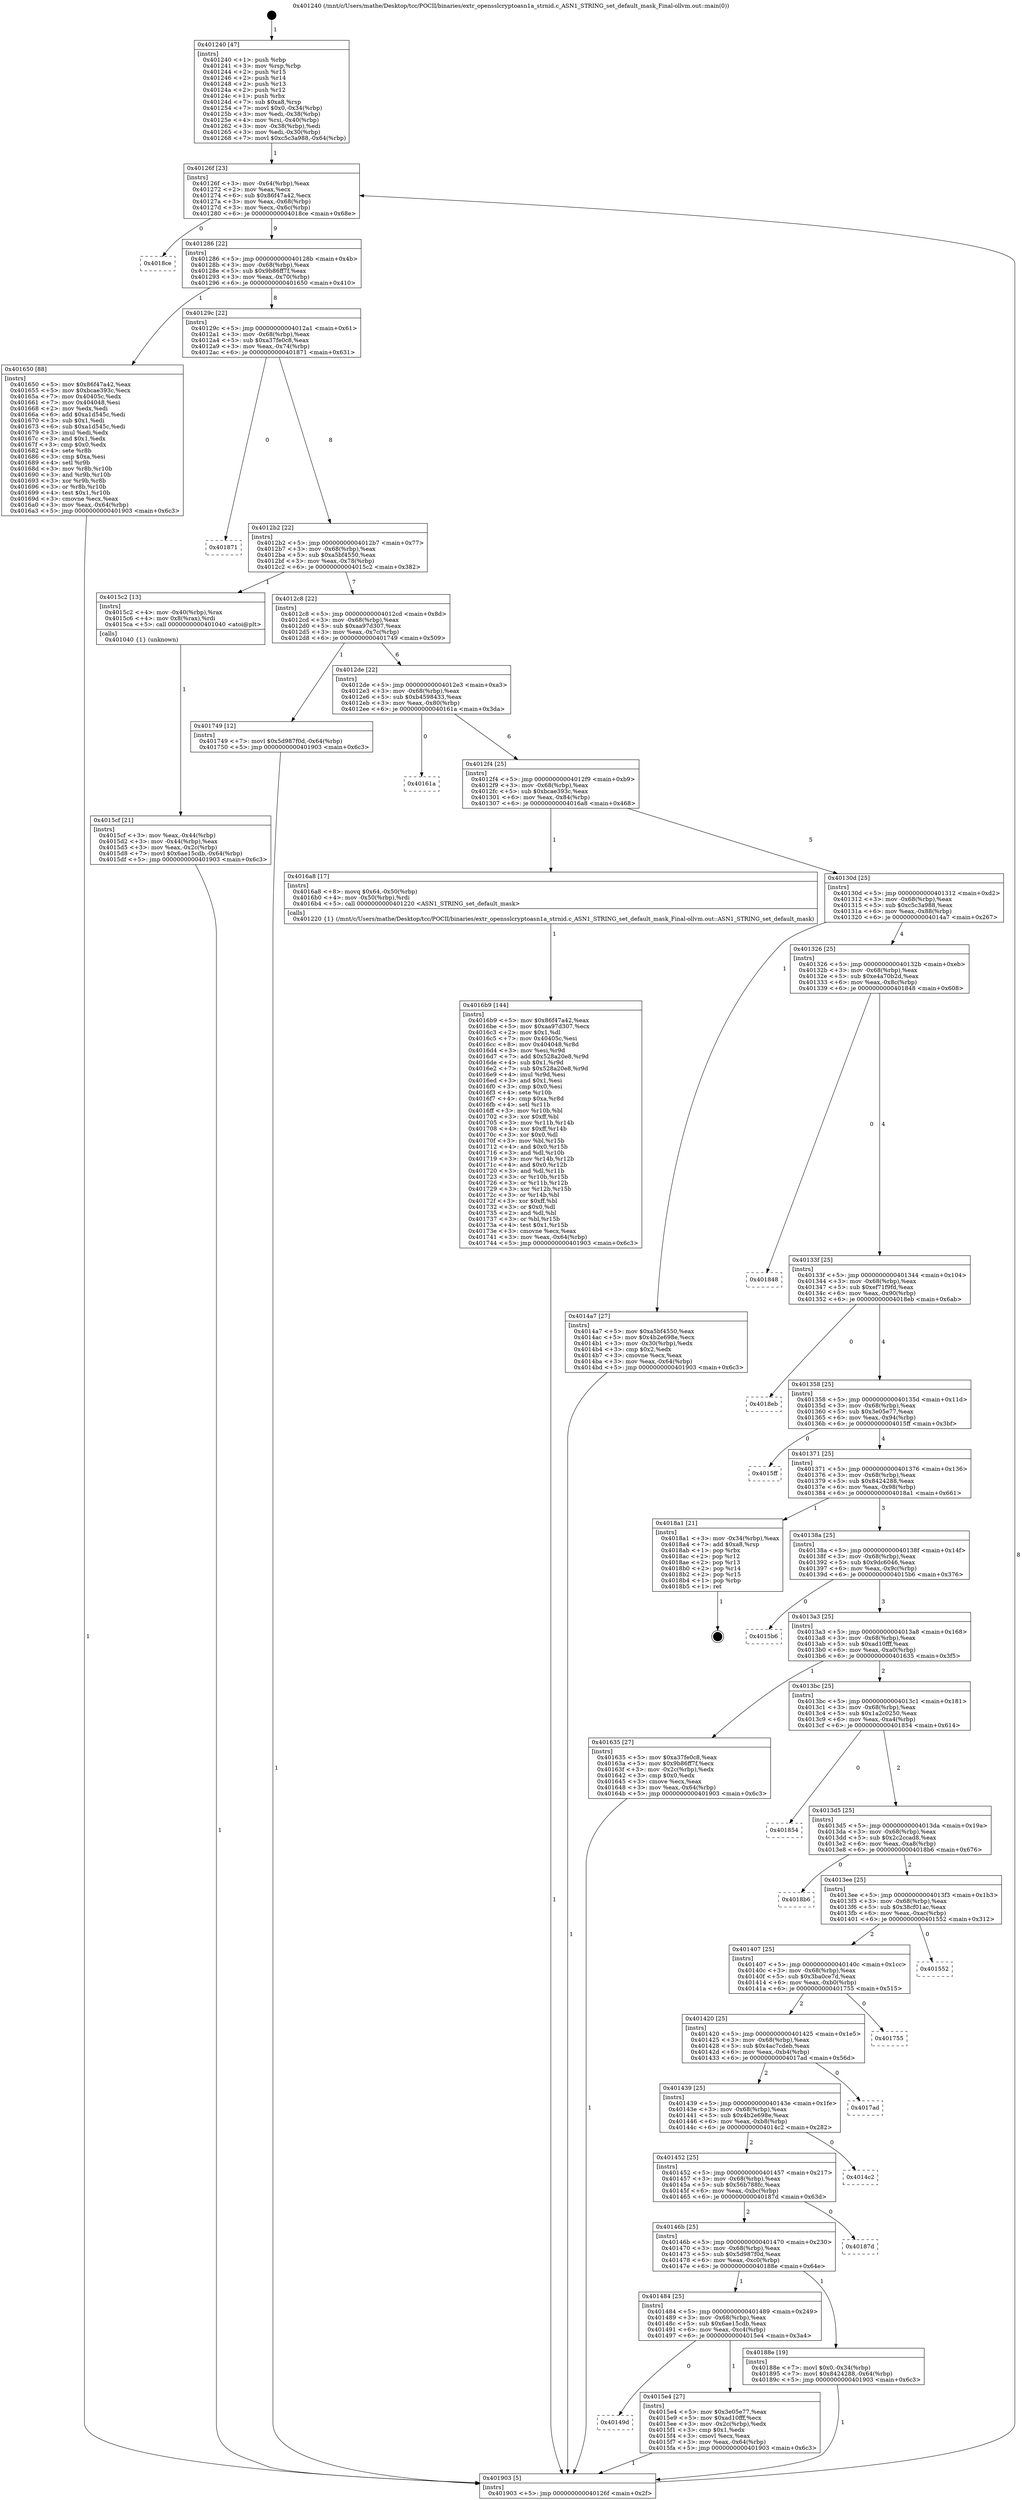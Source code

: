 digraph "0x401240" {
  label = "0x401240 (/mnt/c/Users/mathe/Desktop/tcc/POCII/binaries/extr_opensslcryptoasn1a_strnid.c_ASN1_STRING_set_default_mask_Final-ollvm.out::main(0))"
  labelloc = "t"
  node[shape=record]

  Entry [label="",width=0.3,height=0.3,shape=circle,fillcolor=black,style=filled]
  "0x40126f" [label="{
     0x40126f [23]\l
     | [instrs]\l
     &nbsp;&nbsp;0x40126f \<+3\>: mov -0x64(%rbp),%eax\l
     &nbsp;&nbsp;0x401272 \<+2\>: mov %eax,%ecx\l
     &nbsp;&nbsp;0x401274 \<+6\>: sub $0x86f47a42,%ecx\l
     &nbsp;&nbsp;0x40127a \<+3\>: mov %eax,-0x68(%rbp)\l
     &nbsp;&nbsp;0x40127d \<+3\>: mov %ecx,-0x6c(%rbp)\l
     &nbsp;&nbsp;0x401280 \<+6\>: je 00000000004018ce \<main+0x68e\>\l
  }"]
  "0x4018ce" [label="{
     0x4018ce\l
  }", style=dashed]
  "0x401286" [label="{
     0x401286 [22]\l
     | [instrs]\l
     &nbsp;&nbsp;0x401286 \<+5\>: jmp 000000000040128b \<main+0x4b\>\l
     &nbsp;&nbsp;0x40128b \<+3\>: mov -0x68(%rbp),%eax\l
     &nbsp;&nbsp;0x40128e \<+5\>: sub $0x9b86ff7f,%eax\l
     &nbsp;&nbsp;0x401293 \<+3\>: mov %eax,-0x70(%rbp)\l
     &nbsp;&nbsp;0x401296 \<+6\>: je 0000000000401650 \<main+0x410\>\l
  }"]
  Exit [label="",width=0.3,height=0.3,shape=circle,fillcolor=black,style=filled,peripheries=2]
  "0x401650" [label="{
     0x401650 [88]\l
     | [instrs]\l
     &nbsp;&nbsp;0x401650 \<+5\>: mov $0x86f47a42,%eax\l
     &nbsp;&nbsp;0x401655 \<+5\>: mov $0xbcae393c,%ecx\l
     &nbsp;&nbsp;0x40165a \<+7\>: mov 0x40405c,%edx\l
     &nbsp;&nbsp;0x401661 \<+7\>: mov 0x404048,%esi\l
     &nbsp;&nbsp;0x401668 \<+2\>: mov %edx,%edi\l
     &nbsp;&nbsp;0x40166a \<+6\>: add $0xa1d545c,%edi\l
     &nbsp;&nbsp;0x401670 \<+3\>: sub $0x1,%edi\l
     &nbsp;&nbsp;0x401673 \<+6\>: sub $0xa1d545c,%edi\l
     &nbsp;&nbsp;0x401679 \<+3\>: imul %edi,%edx\l
     &nbsp;&nbsp;0x40167c \<+3\>: and $0x1,%edx\l
     &nbsp;&nbsp;0x40167f \<+3\>: cmp $0x0,%edx\l
     &nbsp;&nbsp;0x401682 \<+4\>: sete %r8b\l
     &nbsp;&nbsp;0x401686 \<+3\>: cmp $0xa,%esi\l
     &nbsp;&nbsp;0x401689 \<+4\>: setl %r9b\l
     &nbsp;&nbsp;0x40168d \<+3\>: mov %r8b,%r10b\l
     &nbsp;&nbsp;0x401690 \<+3\>: and %r9b,%r10b\l
     &nbsp;&nbsp;0x401693 \<+3\>: xor %r9b,%r8b\l
     &nbsp;&nbsp;0x401696 \<+3\>: or %r8b,%r10b\l
     &nbsp;&nbsp;0x401699 \<+4\>: test $0x1,%r10b\l
     &nbsp;&nbsp;0x40169d \<+3\>: cmovne %ecx,%eax\l
     &nbsp;&nbsp;0x4016a0 \<+3\>: mov %eax,-0x64(%rbp)\l
     &nbsp;&nbsp;0x4016a3 \<+5\>: jmp 0000000000401903 \<main+0x6c3\>\l
  }"]
  "0x40129c" [label="{
     0x40129c [22]\l
     | [instrs]\l
     &nbsp;&nbsp;0x40129c \<+5\>: jmp 00000000004012a1 \<main+0x61\>\l
     &nbsp;&nbsp;0x4012a1 \<+3\>: mov -0x68(%rbp),%eax\l
     &nbsp;&nbsp;0x4012a4 \<+5\>: sub $0xa37fe0c8,%eax\l
     &nbsp;&nbsp;0x4012a9 \<+3\>: mov %eax,-0x74(%rbp)\l
     &nbsp;&nbsp;0x4012ac \<+6\>: je 0000000000401871 \<main+0x631\>\l
  }"]
  "0x4016b9" [label="{
     0x4016b9 [144]\l
     | [instrs]\l
     &nbsp;&nbsp;0x4016b9 \<+5\>: mov $0x86f47a42,%eax\l
     &nbsp;&nbsp;0x4016be \<+5\>: mov $0xaa97d307,%ecx\l
     &nbsp;&nbsp;0x4016c3 \<+2\>: mov $0x1,%dl\l
     &nbsp;&nbsp;0x4016c5 \<+7\>: mov 0x40405c,%esi\l
     &nbsp;&nbsp;0x4016cc \<+8\>: mov 0x404048,%r8d\l
     &nbsp;&nbsp;0x4016d4 \<+3\>: mov %esi,%r9d\l
     &nbsp;&nbsp;0x4016d7 \<+7\>: add $0x528a20e8,%r9d\l
     &nbsp;&nbsp;0x4016de \<+4\>: sub $0x1,%r9d\l
     &nbsp;&nbsp;0x4016e2 \<+7\>: sub $0x528a20e8,%r9d\l
     &nbsp;&nbsp;0x4016e9 \<+4\>: imul %r9d,%esi\l
     &nbsp;&nbsp;0x4016ed \<+3\>: and $0x1,%esi\l
     &nbsp;&nbsp;0x4016f0 \<+3\>: cmp $0x0,%esi\l
     &nbsp;&nbsp;0x4016f3 \<+4\>: sete %r10b\l
     &nbsp;&nbsp;0x4016f7 \<+4\>: cmp $0xa,%r8d\l
     &nbsp;&nbsp;0x4016fb \<+4\>: setl %r11b\l
     &nbsp;&nbsp;0x4016ff \<+3\>: mov %r10b,%bl\l
     &nbsp;&nbsp;0x401702 \<+3\>: xor $0xff,%bl\l
     &nbsp;&nbsp;0x401705 \<+3\>: mov %r11b,%r14b\l
     &nbsp;&nbsp;0x401708 \<+4\>: xor $0xff,%r14b\l
     &nbsp;&nbsp;0x40170c \<+3\>: xor $0x0,%dl\l
     &nbsp;&nbsp;0x40170f \<+3\>: mov %bl,%r15b\l
     &nbsp;&nbsp;0x401712 \<+4\>: and $0x0,%r15b\l
     &nbsp;&nbsp;0x401716 \<+3\>: and %dl,%r10b\l
     &nbsp;&nbsp;0x401719 \<+3\>: mov %r14b,%r12b\l
     &nbsp;&nbsp;0x40171c \<+4\>: and $0x0,%r12b\l
     &nbsp;&nbsp;0x401720 \<+3\>: and %dl,%r11b\l
     &nbsp;&nbsp;0x401723 \<+3\>: or %r10b,%r15b\l
     &nbsp;&nbsp;0x401726 \<+3\>: or %r11b,%r12b\l
     &nbsp;&nbsp;0x401729 \<+3\>: xor %r12b,%r15b\l
     &nbsp;&nbsp;0x40172c \<+3\>: or %r14b,%bl\l
     &nbsp;&nbsp;0x40172f \<+3\>: xor $0xff,%bl\l
     &nbsp;&nbsp;0x401732 \<+3\>: or $0x0,%dl\l
     &nbsp;&nbsp;0x401735 \<+2\>: and %dl,%bl\l
     &nbsp;&nbsp;0x401737 \<+3\>: or %bl,%r15b\l
     &nbsp;&nbsp;0x40173a \<+4\>: test $0x1,%r15b\l
     &nbsp;&nbsp;0x40173e \<+3\>: cmovne %ecx,%eax\l
     &nbsp;&nbsp;0x401741 \<+3\>: mov %eax,-0x64(%rbp)\l
     &nbsp;&nbsp;0x401744 \<+5\>: jmp 0000000000401903 \<main+0x6c3\>\l
  }"]
  "0x401871" [label="{
     0x401871\l
  }", style=dashed]
  "0x4012b2" [label="{
     0x4012b2 [22]\l
     | [instrs]\l
     &nbsp;&nbsp;0x4012b2 \<+5\>: jmp 00000000004012b7 \<main+0x77\>\l
     &nbsp;&nbsp;0x4012b7 \<+3\>: mov -0x68(%rbp),%eax\l
     &nbsp;&nbsp;0x4012ba \<+5\>: sub $0xa5bf4550,%eax\l
     &nbsp;&nbsp;0x4012bf \<+3\>: mov %eax,-0x78(%rbp)\l
     &nbsp;&nbsp;0x4012c2 \<+6\>: je 00000000004015c2 \<main+0x382\>\l
  }"]
  "0x40149d" [label="{
     0x40149d\l
  }", style=dashed]
  "0x4015c2" [label="{
     0x4015c2 [13]\l
     | [instrs]\l
     &nbsp;&nbsp;0x4015c2 \<+4\>: mov -0x40(%rbp),%rax\l
     &nbsp;&nbsp;0x4015c6 \<+4\>: mov 0x8(%rax),%rdi\l
     &nbsp;&nbsp;0x4015ca \<+5\>: call 0000000000401040 \<atoi@plt\>\l
     | [calls]\l
     &nbsp;&nbsp;0x401040 \{1\} (unknown)\l
  }"]
  "0x4012c8" [label="{
     0x4012c8 [22]\l
     | [instrs]\l
     &nbsp;&nbsp;0x4012c8 \<+5\>: jmp 00000000004012cd \<main+0x8d\>\l
     &nbsp;&nbsp;0x4012cd \<+3\>: mov -0x68(%rbp),%eax\l
     &nbsp;&nbsp;0x4012d0 \<+5\>: sub $0xaa97d307,%eax\l
     &nbsp;&nbsp;0x4012d5 \<+3\>: mov %eax,-0x7c(%rbp)\l
     &nbsp;&nbsp;0x4012d8 \<+6\>: je 0000000000401749 \<main+0x509\>\l
  }"]
  "0x4015e4" [label="{
     0x4015e4 [27]\l
     | [instrs]\l
     &nbsp;&nbsp;0x4015e4 \<+5\>: mov $0x3e05e77,%eax\l
     &nbsp;&nbsp;0x4015e9 \<+5\>: mov $0xad10fff,%ecx\l
     &nbsp;&nbsp;0x4015ee \<+3\>: mov -0x2c(%rbp),%edx\l
     &nbsp;&nbsp;0x4015f1 \<+3\>: cmp $0x1,%edx\l
     &nbsp;&nbsp;0x4015f4 \<+3\>: cmovl %ecx,%eax\l
     &nbsp;&nbsp;0x4015f7 \<+3\>: mov %eax,-0x64(%rbp)\l
     &nbsp;&nbsp;0x4015fa \<+5\>: jmp 0000000000401903 \<main+0x6c3\>\l
  }"]
  "0x401749" [label="{
     0x401749 [12]\l
     | [instrs]\l
     &nbsp;&nbsp;0x401749 \<+7\>: movl $0x5d987f0d,-0x64(%rbp)\l
     &nbsp;&nbsp;0x401750 \<+5\>: jmp 0000000000401903 \<main+0x6c3\>\l
  }"]
  "0x4012de" [label="{
     0x4012de [22]\l
     | [instrs]\l
     &nbsp;&nbsp;0x4012de \<+5\>: jmp 00000000004012e3 \<main+0xa3\>\l
     &nbsp;&nbsp;0x4012e3 \<+3\>: mov -0x68(%rbp),%eax\l
     &nbsp;&nbsp;0x4012e6 \<+5\>: sub $0xb4598433,%eax\l
     &nbsp;&nbsp;0x4012eb \<+3\>: mov %eax,-0x80(%rbp)\l
     &nbsp;&nbsp;0x4012ee \<+6\>: je 000000000040161a \<main+0x3da\>\l
  }"]
  "0x401484" [label="{
     0x401484 [25]\l
     | [instrs]\l
     &nbsp;&nbsp;0x401484 \<+5\>: jmp 0000000000401489 \<main+0x249\>\l
     &nbsp;&nbsp;0x401489 \<+3\>: mov -0x68(%rbp),%eax\l
     &nbsp;&nbsp;0x40148c \<+5\>: sub $0x6ae15cdb,%eax\l
     &nbsp;&nbsp;0x401491 \<+6\>: mov %eax,-0xc4(%rbp)\l
     &nbsp;&nbsp;0x401497 \<+6\>: je 00000000004015e4 \<main+0x3a4\>\l
  }"]
  "0x40161a" [label="{
     0x40161a\l
  }", style=dashed]
  "0x4012f4" [label="{
     0x4012f4 [25]\l
     | [instrs]\l
     &nbsp;&nbsp;0x4012f4 \<+5\>: jmp 00000000004012f9 \<main+0xb9\>\l
     &nbsp;&nbsp;0x4012f9 \<+3\>: mov -0x68(%rbp),%eax\l
     &nbsp;&nbsp;0x4012fc \<+5\>: sub $0xbcae393c,%eax\l
     &nbsp;&nbsp;0x401301 \<+6\>: mov %eax,-0x84(%rbp)\l
     &nbsp;&nbsp;0x401307 \<+6\>: je 00000000004016a8 \<main+0x468\>\l
  }"]
  "0x40188e" [label="{
     0x40188e [19]\l
     | [instrs]\l
     &nbsp;&nbsp;0x40188e \<+7\>: movl $0x0,-0x34(%rbp)\l
     &nbsp;&nbsp;0x401895 \<+7\>: movl $0x8424288,-0x64(%rbp)\l
     &nbsp;&nbsp;0x40189c \<+5\>: jmp 0000000000401903 \<main+0x6c3\>\l
  }"]
  "0x4016a8" [label="{
     0x4016a8 [17]\l
     | [instrs]\l
     &nbsp;&nbsp;0x4016a8 \<+8\>: movq $0x64,-0x50(%rbp)\l
     &nbsp;&nbsp;0x4016b0 \<+4\>: mov -0x50(%rbp),%rdi\l
     &nbsp;&nbsp;0x4016b4 \<+5\>: call 0000000000401220 \<ASN1_STRING_set_default_mask\>\l
     | [calls]\l
     &nbsp;&nbsp;0x401220 \{1\} (/mnt/c/Users/mathe/Desktop/tcc/POCII/binaries/extr_opensslcryptoasn1a_strnid.c_ASN1_STRING_set_default_mask_Final-ollvm.out::ASN1_STRING_set_default_mask)\l
  }"]
  "0x40130d" [label="{
     0x40130d [25]\l
     | [instrs]\l
     &nbsp;&nbsp;0x40130d \<+5\>: jmp 0000000000401312 \<main+0xd2\>\l
     &nbsp;&nbsp;0x401312 \<+3\>: mov -0x68(%rbp),%eax\l
     &nbsp;&nbsp;0x401315 \<+5\>: sub $0xc5c3a988,%eax\l
     &nbsp;&nbsp;0x40131a \<+6\>: mov %eax,-0x88(%rbp)\l
     &nbsp;&nbsp;0x401320 \<+6\>: je 00000000004014a7 \<main+0x267\>\l
  }"]
  "0x40146b" [label="{
     0x40146b [25]\l
     | [instrs]\l
     &nbsp;&nbsp;0x40146b \<+5\>: jmp 0000000000401470 \<main+0x230\>\l
     &nbsp;&nbsp;0x401470 \<+3\>: mov -0x68(%rbp),%eax\l
     &nbsp;&nbsp;0x401473 \<+5\>: sub $0x5d987f0d,%eax\l
     &nbsp;&nbsp;0x401478 \<+6\>: mov %eax,-0xc0(%rbp)\l
     &nbsp;&nbsp;0x40147e \<+6\>: je 000000000040188e \<main+0x64e\>\l
  }"]
  "0x4014a7" [label="{
     0x4014a7 [27]\l
     | [instrs]\l
     &nbsp;&nbsp;0x4014a7 \<+5\>: mov $0xa5bf4550,%eax\l
     &nbsp;&nbsp;0x4014ac \<+5\>: mov $0x4b2e698e,%ecx\l
     &nbsp;&nbsp;0x4014b1 \<+3\>: mov -0x30(%rbp),%edx\l
     &nbsp;&nbsp;0x4014b4 \<+3\>: cmp $0x2,%edx\l
     &nbsp;&nbsp;0x4014b7 \<+3\>: cmovne %ecx,%eax\l
     &nbsp;&nbsp;0x4014ba \<+3\>: mov %eax,-0x64(%rbp)\l
     &nbsp;&nbsp;0x4014bd \<+5\>: jmp 0000000000401903 \<main+0x6c3\>\l
  }"]
  "0x401326" [label="{
     0x401326 [25]\l
     | [instrs]\l
     &nbsp;&nbsp;0x401326 \<+5\>: jmp 000000000040132b \<main+0xeb\>\l
     &nbsp;&nbsp;0x40132b \<+3\>: mov -0x68(%rbp),%eax\l
     &nbsp;&nbsp;0x40132e \<+5\>: sub $0xe4a70b2d,%eax\l
     &nbsp;&nbsp;0x401333 \<+6\>: mov %eax,-0x8c(%rbp)\l
     &nbsp;&nbsp;0x401339 \<+6\>: je 0000000000401848 \<main+0x608\>\l
  }"]
  "0x401903" [label="{
     0x401903 [5]\l
     | [instrs]\l
     &nbsp;&nbsp;0x401903 \<+5\>: jmp 000000000040126f \<main+0x2f\>\l
  }"]
  "0x401240" [label="{
     0x401240 [47]\l
     | [instrs]\l
     &nbsp;&nbsp;0x401240 \<+1\>: push %rbp\l
     &nbsp;&nbsp;0x401241 \<+3\>: mov %rsp,%rbp\l
     &nbsp;&nbsp;0x401244 \<+2\>: push %r15\l
     &nbsp;&nbsp;0x401246 \<+2\>: push %r14\l
     &nbsp;&nbsp;0x401248 \<+2\>: push %r13\l
     &nbsp;&nbsp;0x40124a \<+2\>: push %r12\l
     &nbsp;&nbsp;0x40124c \<+1\>: push %rbx\l
     &nbsp;&nbsp;0x40124d \<+7\>: sub $0xa8,%rsp\l
     &nbsp;&nbsp;0x401254 \<+7\>: movl $0x0,-0x34(%rbp)\l
     &nbsp;&nbsp;0x40125b \<+3\>: mov %edi,-0x38(%rbp)\l
     &nbsp;&nbsp;0x40125e \<+4\>: mov %rsi,-0x40(%rbp)\l
     &nbsp;&nbsp;0x401262 \<+3\>: mov -0x38(%rbp),%edi\l
     &nbsp;&nbsp;0x401265 \<+3\>: mov %edi,-0x30(%rbp)\l
     &nbsp;&nbsp;0x401268 \<+7\>: movl $0xc5c3a988,-0x64(%rbp)\l
  }"]
  "0x4015cf" [label="{
     0x4015cf [21]\l
     | [instrs]\l
     &nbsp;&nbsp;0x4015cf \<+3\>: mov %eax,-0x44(%rbp)\l
     &nbsp;&nbsp;0x4015d2 \<+3\>: mov -0x44(%rbp),%eax\l
     &nbsp;&nbsp;0x4015d5 \<+3\>: mov %eax,-0x2c(%rbp)\l
     &nbsp;&nbsp;0x4015d8 \<+7\>: movl $0x6ae15cdb,-0x64(%rbp)\l
     &nbsp;&nbsp;0x4015df \<+5\>: jmp 0000000000401903 \<main+0x6c3\>\l
  }"]
  "0x40187d" [label="{
     0x40187d\l
  }", style=dashed]
  "0x401848" [label="{
     0x401848\l
  }", style=dashed]
  "0x40133f" [label="{
     0x40133f [25]\l
     | [instrs]\l
     &nbsp;&nbsp;0x40133f \<+5\>: jmp 0000000000401344 \<main+0x104\>\l
     &nbsp;&nbsp;0x401344 \<+3\>: mov -0x68(%rbp),%eax\l
     &nbsp;&nbsp;0x401347 \<+5\>: sub $0xef71f9fd,%eax\l
     &nbsp;&nbsp;0x40134c \<+6\>: mov %eax,-0x90(%rbp)\l
     &nbsp;&nbsp;0x401352 \<+6\>: je 00000000004018eb \<main+0x6ab\>\l
  }"]
  "0x401452" [label="{
     0x401452 [25]\l
     | [instrs]\l
     &nbsp;&nbsp;0x401452 \<+5\>: jmp 0000000000401457 \<main+0x217\>\l
     &nbsp;&nbsp;0x401457 \<+3\>: mov -0x68(%rbp),%eax\l
     &nbsp;&nbsp;0x40145a \<+5\>: sub $0x56b788fc,%eax\l
     &nbsp;&nbsp;0x40145f \<+6\>: mov %eax,-0xbc(%rbp)\l
     &nbsp;&nbsp;0x401465 \<+6\>: je 000000000040187d \<main+0x63d\>\l
  }"]
  "0x4018eb" [label="{
     0x4018eb\l
  }", style=dashed]
  "0x401358" [label="{
     0x401358 [25]\l
     | [instrs]\l
     &nbsp;&nbsp;0x401358 \<+5\>: jmp 000000000040135d \<main+0x11d\>\l
     &nbsp;&nbsp;0x40135d \<+3\>: mov -0x68(%rbp),%eax\l
     &nbsp;&nbsp;0x401360 \<+5\>: sub $0x3e05e77,%eax\l
     &nbsp;&nbsp;0x401365 \<+6\>: mov %eax,-0x94(%rbp)\l
     &nbsp;&nbsp;0x40136b \<+6\>: je 00000000004015ff \<main+0x3bf\>\l
  }"]
  "0x4014c2" [label="{
     0x4014c2\l
  }", style=dashed]
  "0x4015ff" [label="{
     0x4015ff\l
  }", style=dashed]
  "0x401371" [label="{
     0x401371 [25]\l
     | [instrs]\l
     &nbsp;&nbsp;0x401371 \<+5\>: jmp 0000000000401376 \<main+0x136\>\l
     &nbsp;&nbsp;0x401376 \<+3\>: mov -0x68(%rbp),%eax\l
     &nbsp;&nbsp;0x401379 \<+5\>: sub $0x8424288,%eax\l
     &nbsp;&nbsp;0x40137e \<+6\>: mov %eax,-0x98(%rbp)\l
     &nbsp;&nbsp;0x401384 \<+6\>: je 00000000004018a1 \<main+0x661\>\l
  }"]
  "0x401439" [label="{
     0x401439 [25]\l
     | [instrs]\l
     &nbsp;&nbsp;0x401439 \<+5\>: jmp 000000000040143e \<main+0x1fe\>\l
     &nbsp;&nbsp;0x40143e \<+3\>: mov -0x68(%rbp),%eax\l
     &nbsp;&nbsp;0x401441 \<+5\>: sub $0x4b2e698e,%eax\l
     &nbsp;&nbsp;0x401446 \<+6\>: mov %eax,-0xb8(%rbp)\l
     &nbsp;&nbsp;0x40144c \<+6\>: je 00000000004014c2 \<main+0x282\>\l
  }"]
  "0x4018a1" [label="{
     0x4018a1 [21]\l
     | [instrs]\l
     &nbsp;&nbsp;0x4018a1 \<+3\>: mov -0x34(%rbp),%eax\l
     &nbsp;&nbsp;0x4018a4 \<+7\>: add $0xa8,%rsp\l
     &nbsp;&nbsp;0x4018ab \<+1\>: pop %rbx\l
     &nbsp;&nbsp;0x4018ac \<+2\>: pop %r12\l
     &nbsp;&nbsp;0x4018ae \<+2\>: pop %r13\l
     &nbsp;&nbsp;0x4018b0 \<+2\>: pop %r14\l
     &nbsp;&nbsp;0x4018b2 \<+2\>: pop %r15\l
     &nbsp;&nbsp;0x4018b4 \<+1\>: pop %rbp\l
     &nbsp;&nbsp;0x4018b5 \<+1\>: ret\l
  }"]
  "0x40138a" [label="{
     0x40138a [25]\l
     | [instrs]\l
     &nbsp;&nbsp;0x40138a \<+5\>: jmp 000000000040138f \<main+0x14f\>\l
     &nbsp;&nbsp;0x40138f \<+3\>: mov -0x68(%rbp),%eax\l
     &nbsp;&nbsp;0x401392 \<+5\>: sub $0x9dc6046,%eax\l
     &nbsp;&nbsp;0x401397 \<+6\>: mov %eax,-0x9c(%rbp)\l
     &nbsp;&nbsp;0x40139d \<+6\>: je 00000000004015b6 \<main+0x376\>\l
  }"]
  "0x4017ad" [label="{
     0x4017ad\l
  }", style=dashed]
  "0x4015b6" [label="{
     0x4015b6\l
  }", style=dashed]
  "0x4013a3" [label="{
     0x4013a3 [25]\l
     | [instrs]\l
     &nbsp;&nbsp;0x4013a3 \<+5\>: jmp 00000000004013a8 \<main+0x168\>\l
     &nbsp;&nbsp;0x4013a8 \<+3\>: mov -0x68(%rbp),%eax\l
     &nbsp;&nbsp;0x4013ab \<+5\>: sub $0xad10fff,%eax\l
     &nbsp;&nbsp;0x4013b0 \<+6\>: mov %eax,-0xa0(%rbp)\l
     &nbsp;&nbsp;0x4013b6 \<+6\>: je 0000000000401635 \<main+0x3f5\>\l
  }"]
  "0x401420" [label="{
     0x401420 [25]\l
     | [instrs]\l
     &nbsp;&nbsp;0x401420 \<+5\>: jmp 0000000000401425 \<main+0x1e5\>\l
     &nbsp;&nbsp;0x401425 \<+3\>: mov -0x68(%rbp),%eax\l
     &nbsp;&nbsp;0x401428 \<+5\>: sub $0x4ac7cdeb,%eax\l
     &nbsp;&nbsp;0x40142d \<+6\>: mov %eax,-0xb4(%rbp)\l
     &nbsp;&nbsp;0x401433 \<+6\>: je 00000000004017ad \<main+0x56d\>\l
  }"]
  "0x401635" [label="{
     0x401635 [27]\l
     | [instrs]\l
     &nbsp;&nbsp;0x401635 \<+5\>: mov $0xa37fe0c8,%eax\l
     &nbsp;&nbsp;0x40163a \<+5\>: mov $0x9b86ff7f,%ecx\l
     &nbsp;&nbsp;0x40163f \<+3\>: mov -0x2c(%rbp),%edx\l
     &nbsp;&nbsp;0x401642 \<+3\>: cmp $0x0,%edx\l
     &nbsp;&nbsp;0x401645 \<+3\>: cmove %ecx,%eax\l
     &nbsp;&nbsp;0x401648 \<+3\>: mov %eax,-0x64(%rbp)\l
     &nbsp;&nbsp;0x40164b \<+5\>: jmp 0000000000401903 \<main+0x6c3\>\l
  }"]
  "0x4013bc" [label="{
     0x4013bc [25]\l
     | [instrs]\l
     &nbsp;&nbsp;0x4013bc \<+5\>: jmp 00000000004013c1 \<main+0x181\>\l
     &nbsp;&nbsp;0x4013c1 \<+3\>: mov -0x68(%rbp),%eax\l
     &nbsp;&nbsp;0x4013c4 \<+5\>: sub $0x1a2c0250,%eax\l
     &nbsp;&nbsp;0x4013c9 \<+6\>: mov %eax,-0xa4(%rbp)\l
     &nbsp;&nbsp;0x4013cf \<+6\>: je 0000000000401854 \<main+0x614\>\l
  }"]
  "0x401755" [label="{
     0x401755\l
  }", style=dashed]
  "0x401854" [label="{
     0x401854\l
  }", style=dashed]
  "0x4013d5" [label="{
     0x4013d5 [25]\l
     | [instrs]\l
     &nbsp;&nbsp;0x4013d5 \<+5\>: jmp 00000000004013da \<main+0x19a\>\l
     &nbsp;&nbsp;0x4013da \<+3\>: mov -0x68(%rbp),%eax\l
     &nbsp;&nbsp;0x4013dd \<+5\>: sub $0x2c2ccad8,%eax\l
     &nbsp;&nbsp;0x4013e2 \<+6\>: mov %eax,-0xa8(%rbp)\l
     &nbsp;&nbsp;0x4013e8 \<+6\>: je 00000000004018b6 \<main+0x676\>\l
  }"]
  "0x401407" [label="{
     0x401407 [25]\l
     | [instrs]\l
     &nbsp;&nbsp;0x401407 \<+5\>: jmp 000000000040140c \<main+0x1cc\>\l
     &nbsp;&nbsp;0x40140c \<+3\>: mov -0x68(%rbp),%eax\l
     &nbsp;&nbsp;0x40140f \<+5\>: sub $0x3ba0ce7d,%eax\l
     &nbsp;&nbsp;0x401414 \<+6\>: mov %eax,-0xb0(%rbp)\l
     &nbsp;&nbsp;0x40141a \<+6\>: je 0000000000401755 \<main+0x515\>\l
  }"]
  "0x4018b6" [label="{
     0x4018b6\l
  }", style=dashed]
  "0x4013ee" [label="{
     0x4013ee [25]\l
     | [instrs]\l
     &nbsp;&nbsp;0x4013ee \<+5\>: jmp 00000000004013f3 \<main+0x1b3\>\l
     &nbsp;&nbsp;0x4013f3 \<+3\>: mov -0x68(%rbp),%eax\l
     &nbsp;&nbsp;0x4013f6 \<+5\>: sub $0x38cf01ac,%eax\l
     &nbsp;&nbsp;0x4013fb \<+6\>: mov %eax,-0xac(%rbp)\l
     &nbsp;&nbsp;0x401401 \<+6\>: je 0000000000401552 \<main+0x312\>\l
  }"]
  "0x401552" [label="{
     0x401552\l
  }", style=dashed]
  Entry -> "0x401240" [label=" 1"]
  "0x40126f" -> "0x4018ce" [label=" 0"]
  "0x40126f" -> "0x401286" [label=" 9"]
  "0x4018a1" -> Exit [label=" 1"]
  "0x401286" -> "0x401650" [label=" 1"]
  "0x401286" -> "0x40129c" [label=" 8"]
  "0x40188e" -> "0x401903" [label=" 1"]
  "0x40129c" -> "0x401871" [label=" 0"]
  "0x40129c" -> "0x4012b2" [label=" 8"]
  "0x401749" -> "0x401903" [label=" 1"]
  "0x4012b2" -> "0x4015c2" [label=" 1"]
  "0x4012b2" -> "0x4012c8" [label=" 7"]
  "0x4016b9" -> "0x401903" [label=" 1"]
  "0x4012c8" -> "0x401749" [label=" 1"]
  "0x4012c8" -> "0x4012de" [label=" 6"]
  "0x4016a8" -> "0x4016b9" [label=" 1"]
  "0x4012de" -> "0x40161a" [label=" 0"]
  "0x4012de" -> "0x4012f4" [label=" 6"]
  "0x401635" -> "0x401903" [label=" 1"]
  "0x4012f4" -> "0x4016a8" [label=" 1"]
  "0x4012f4" -> "0x40130d" [label=" 5"]
  "0x4015e4" -> "0x401903" [label=" 1"]
  "0x40130d" -> "0x4014a7" [label=" 1"]
  "0x40130d" -> "0x401326" [label=" 4"]
  "0x4014a7" -> "0x401903" [label=" 1"]
  "0x401240" -> "0x40126f" [label=" 1"]
  "0x401903" -> "0x40126f" [label=" 8"]
  "0x4015c2" -> "0x4015cf" [label=" 1"]
  "0x4015cf" -> "0x401903" [label=" 1"]
  "0x401484" -> "0x4015e4" [label=" 1"]
  "0x401326" -> "0x401848" [label=" 0"]
  "0x401326" -> "0x40133f" [label=" 4"]
  "0x401650" -> "0x401903" [label=" 1"]
  "0x40133f" -> "0x4018eb" [label=" 0"]
  "0x40133f" -> "0x401358" [label=" 4"]
  "0x40146b" -> "0x40188e" [label=" 1"]
  "0x401358" -> "0x4015ff" [label=" 0"]
  "0x401358" -> "0x401371" [label=" 4"]
  "0x401484" -> "0x40149d" [label=" 0"]
  "0x401371" -> "0x4018a1" [label=" 1"]
  "0x401371" -> "0x40138a" [label=" 3"]
  "0x401452" -> "0x40187d" [label=" 0"]
  "0x40138a" -> "0x4015b6" [label=" 0"]
  "0x40138a" -> "0x4013a3" [label=" 3"]
  "0x40146b" -> "0x401484" [label=" 1"]
  "0x4013a3" -> "0x401635" [label=" 1"]
  "0x4013a3" -> "0x4013bc" [label=" 2"]
  "0x401439" -> "0x4014c2" [label=" 0"]
  "0x4013bc" -> "0x401854" [label=" 0"]
  "0x4013bc" -> "0x4013d5" [label=" 2"]
  "0x401452" -> "0x40146b" [label=" 2"]
  "0x4013d5" -> "0x4018b6" [label=" 0"]
  "0x4013d5" -> "0x4013ee" [label=" 2"]
  "0x401420" -> "0x4017ad" [label=" 0"]
  "0x4013ee" -> "0x401552" [label=" 0"]
  "0x4013ee" -> "0x401407" [label=" 2"]
  "0x401420" -> "0x401439" [label=" 2"]
  "0x401407" -> "0x401755" [label=" 0"]
  "0x401407" -> "0x401420" [label=" 2"]
  "0x401439" -> "0x401452" [label=" 2"]
}

